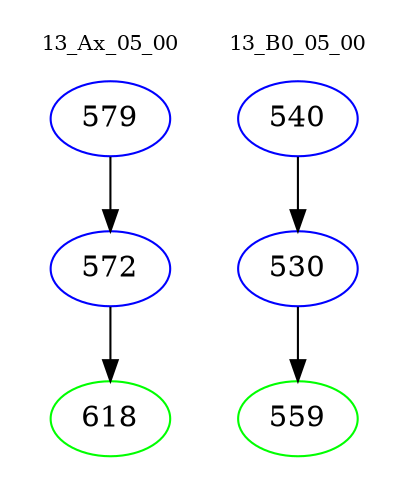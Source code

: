 digraph{
subgraph cluster_0 {
color = white
label = "13_Ax_05_00";
fontsize=10;
T0_579 [label="579", color="blue"]
T0_579 -> T0_572 [color="black"]
T0_572 [label="572", color="blue"]
T0_572 -> T0_618 [color="black"]
T0_618 [label="618", color="green"]
}
subgraph cluster_1 {
color = white
label = "13_B0_05_00";
fontsize=10;
T1_540 [label="540", color="blue"]
T1_540 -> T1_530 [color="black"]
T1_530 [label="530", color="blue"]
T1_530 -> T1_559 [color="black"]
T1_559 [label="559", color="green"]
}
}
